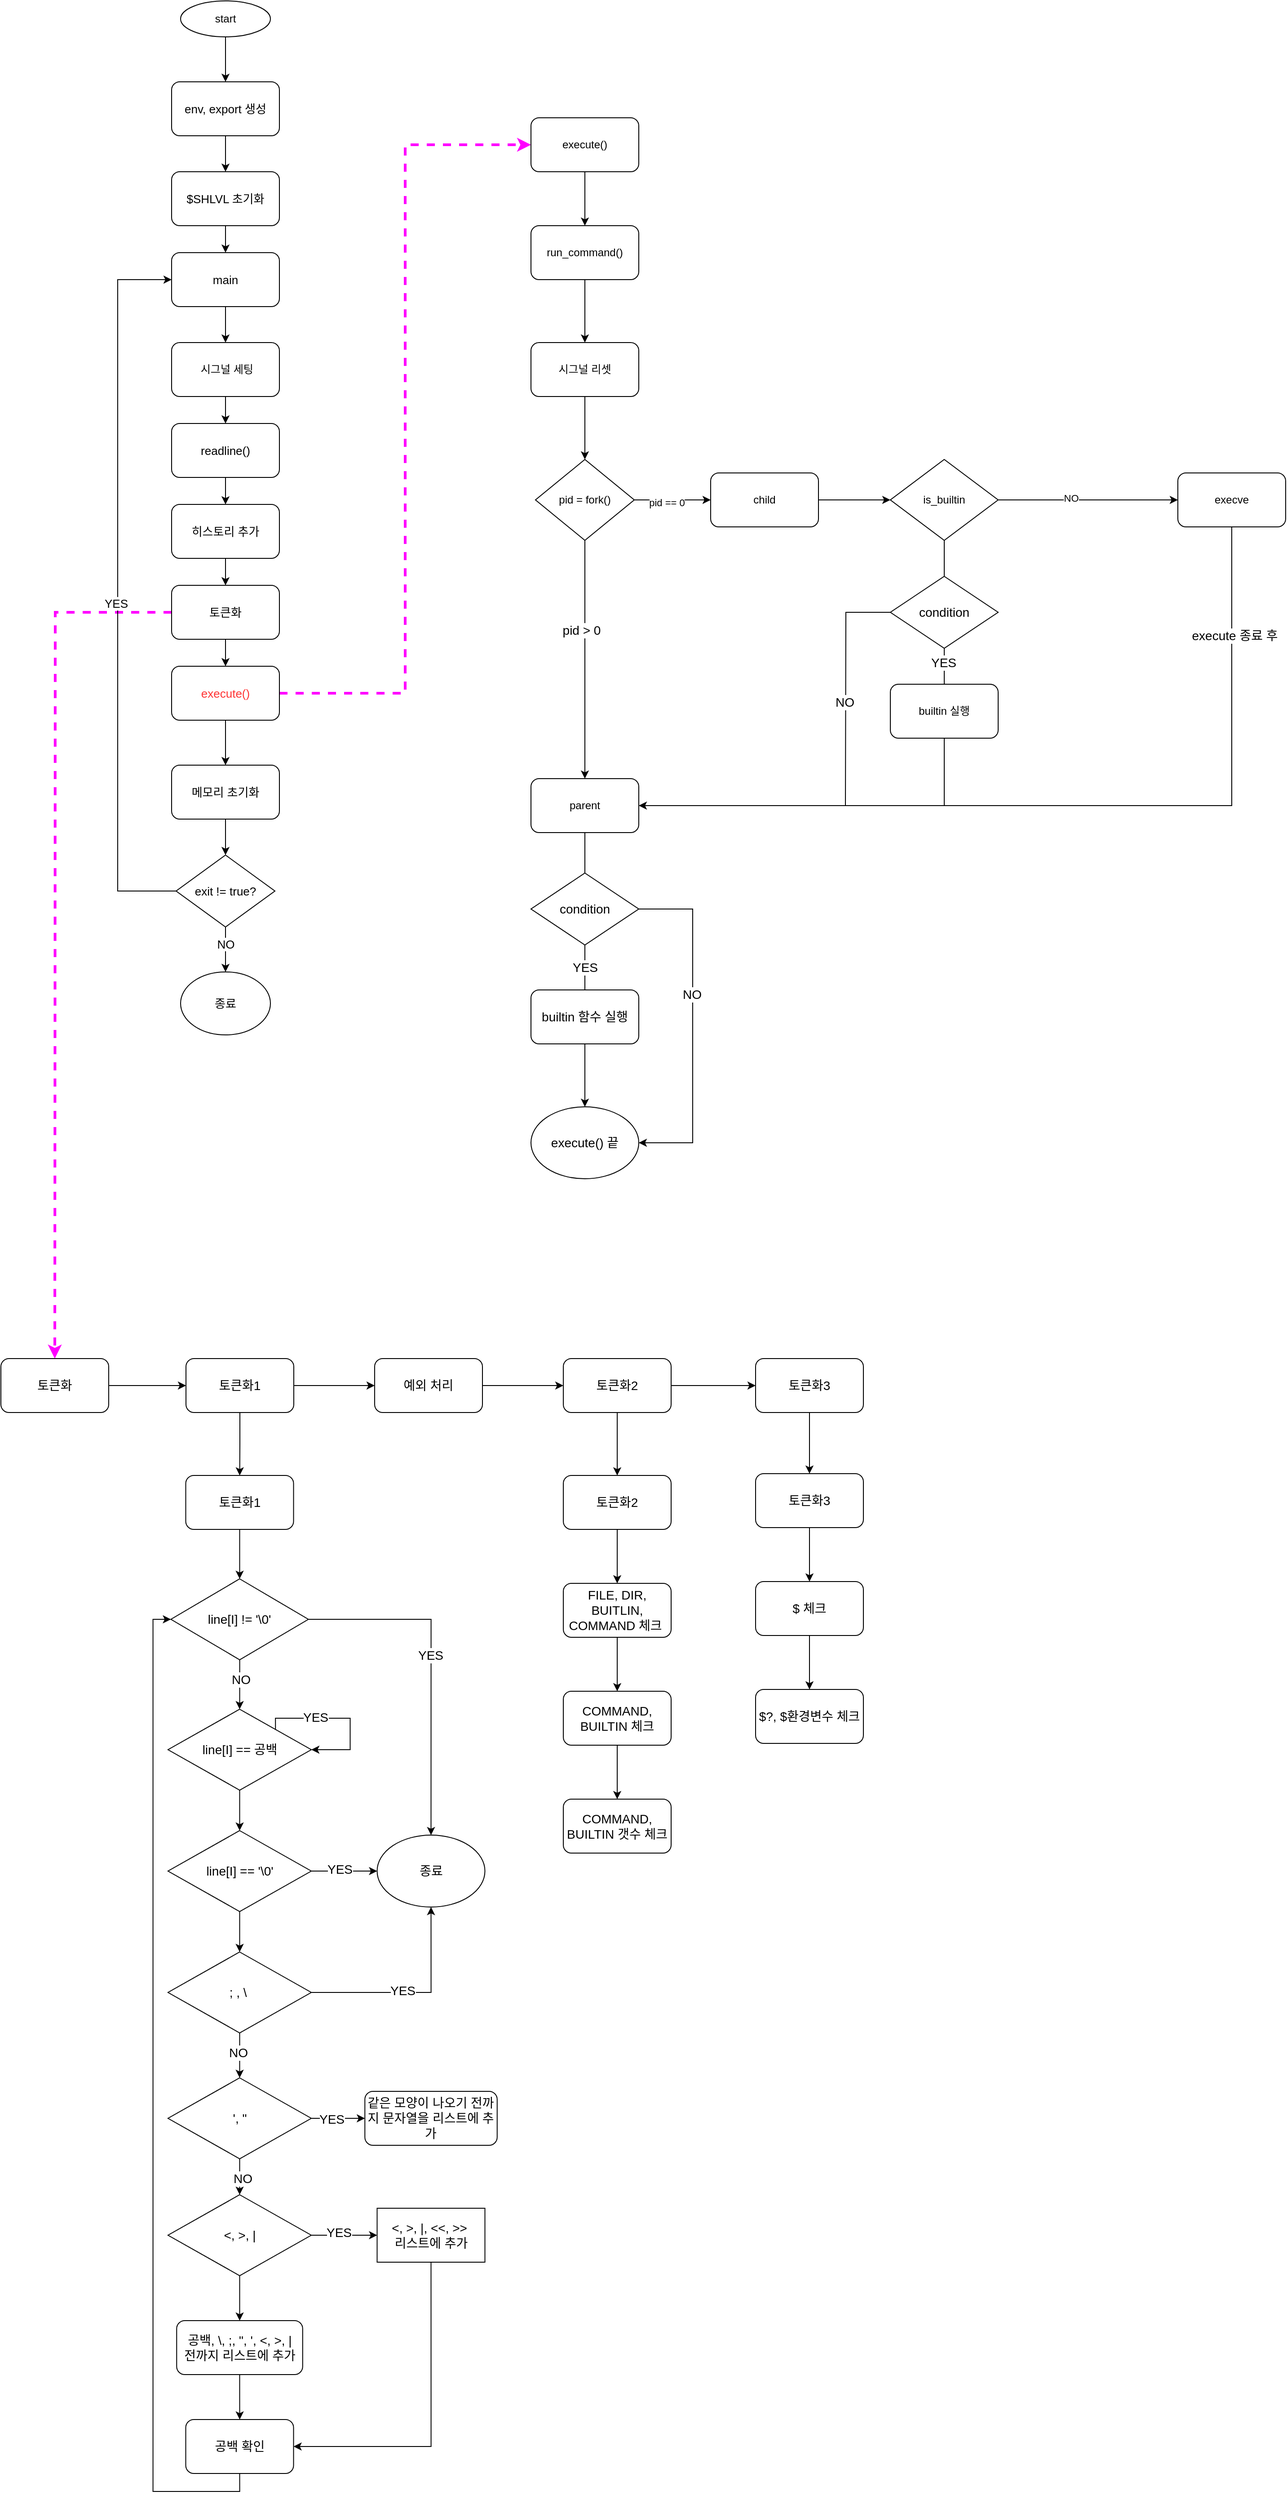 <mxfile version="15.8.3" type="github">
  <diagram id="TjUcnRpzgRecOWL7eHP6" name="Page-1">
    <mxGraphModel dx="2694" dy="1282" grid="1" gridSize="10" guides="1" tooltips="1" connect="1" arrows="1" fold="1" page="1" pageScale="1" pageWidth="827" pageHeight="1169" math="0" shadow="0">
      <root>
        <mxCell id="0" />
        <mxCell id="1" parent="0" />
        <mxCell id="TnWBGNj776M6VLE6dhnm-154" style="edgeStyle=orthogonalEdgeStyle;rounded=0;orthogonalLoop=1;jettySize=auto;html=1;exitX=0;exitY=0.5;exitDx=0;exitDy=0;fontSize=14;endArrow=classic;endFill=1;strokeColor=#FF00FF;dashed=1;strokeWidth=3;" parent="1" source="AYXUDMK8WHhuibapLCR6-12" edge="1">
          <mxGeometry relative="1" as="geometry">
            <mxPoint x="210" y="1520" as="targetPoint" />
          </mxGeometry>
        </mxCell>
        <mxCell id="TnWBGNj776M6VLE6dhnm-58" style="edgeStyle=orthogonalEdgeStyle;rounded=0;orthogonalLoop=1;jettySize=auto;html=1;exitX=1;exitY=0.5;exitDx=0;exitDy=0;entryX=0;entryY=0.5;entryDx=0;entryDy=0;fontSize=14;endArrow=classic;endFill=1;strokeColor=#FF00FF;dashed=1;strokeWidth=3;" parent="1" source="AYXUDMK8WHhuibapLCR6-14" target="TnWBGNj776M6VLE6dhnm-3" edge="1">
          <mxGeometry relative="1" as="geometry" />
        </mxCell>
        <mxCell id="TnWBGNj776M6VLE6dhnm-65" value="" style="group" parent="1" vertex="1" connectable="0">
          <mxGeometry x="740" y="140" width="840" height="1180" as="geometry" />
        </mxCell>
        <mxCell id="TnWBGNj776M6VLE6dhnm-3" value="execute()" style="rounded=1;whiteSpace=wrap;html=1;" parent="TnWBGNj776M6VLE6dhnm-65" vertex="1">
          <mxGeometry width="120" height="60" as="geometry" />
        </mxCell>
        <mxCell id="TnWBGNj776M6VLE6dhnm-4" value="run_command()" style="rounded=1;whiteSpace=wrap;html=1;" parent="TnWBGNj776M6VLE6dhnm-65" vertex="1">
          <mxGeometry y="120" width="120" height="60" as="geometry" />
        </mxCell>
        <mxCell id="TnWBGNj776M6VLE6dhnm-10" value="" style="edgeStyle=orthogonalEdgeStyle;rounded=0;orthogonalLoop=1;jettySize=auto;html=1;" parent="TnWBGNj776M6VLE6dhnm-65" source="TnWBGNj776M6VLE6dhnm-3" target="TnWBGNj776M6VLE6dhnm-4" edge="1">
          <mxGeometry relative="1" as="geometry" />
        </mxCell>
        <mxCell id="TnWBGNj776M6VLE6dhnm-5" value="시그널 리셋" style="rounded=1;whiteSpace=wrap;html=1;" parent="TnWBGNj776M6VLE6dhnm-65" vertex="1">
          <mxGeometry y="250" width="120" height="60" as="geometry" />
        </mxCell>
        <mxCell id="TnWBGNj776M6VLE6dhnm-11" value="" style="edgeStyle=orthogonalEdgeStyle;rounded=0;orthogonalLoop=1;jettySize=auto;html=1;" parent="TnWBGNj776M6VLE6dhnm-65" source="TnWBGNj776M6VLE6dhnm-4" target="TnWBGNj776M6VLE6dhnm-5" edge="1">
          <mxGeometry relative="1" as="geometry" />
        </mxCell>
        <mxCell id="TnWBGNj776M6VLE6dhnm-15" value="child" style="rounded=1;whiteSpace=wrap;html=1;" parent="TnWBGNj776M6VLE6dhnm-65" vertex="1">
          <mxGeometry x="200" y="395" width="120" height="60" as="geometry" />
        </mxCell>
        <mxCell id="TnWBGNj776M6VLE6dhnm-23" value="" style="edgeStyle=orthogonalEdgeStyle;rounded=0;orthogonalLoop=1;jettySize=auto;html=1;" parent="TnWBGNj776M6VLE6dhnm-65" source="TnWBGNj776M6VLE6dhnm-16" target="TnWBGNj776M6VLE6dhnm-15" edge="1">
          <mxGeometry relative="1" as="geometry" />
        </mxCell>
        <mxCell id="TnWBGNj776M6VLE6dhnm-24" value="pid == 0" style="edgeLabel;html=1;align=center;verticalAlign=middle;resizable=0;points=[];" parent="TnWBGNj776M6VLE6dhnm-23" vertex="1" connectable="0">
          <mxGeometry x="-0.153" y="-3" relative="1" as="geometry">
            <mxPoint as="offset" />
          </mxGeometry>
        </mxCell>
        <mxCell id="TnWBGNj776M6VLE6dhnm-16" value="pid = fork()" style="rhombus;whiteSpace=wrap;html=1;" parent="TnWBGNj776M6VLE6dhnm-65" vertex="1">
          <mxGeometry x="5" y="380" width="110" height="90" as="geometry" />
        </mxCell>
        <mxCell id="TnWBGNj776M6VLE6dhnm-17" value="" style="edgeStyle=orthogonalEdgeStyle;rounded=0;orthogonalLoop=1;jettySize=auto;html=1;" parent="TnWBGNj776M6VLE6dhnm-65" source="TnWBGNj776M6VLE6dhnm-5" target="TnWBGNj776M6VLE6dhnm-16" edge="1">
          <mxGeometry relative="1" as="geometry" />
        </mxCell>
        <mxCell id="TnWBGNj776M6VLE6dhnm-20" value="parent" style="rounded=1;whiteSpace=wrap;html=1;" parent="TnWBGNj776M6VLE6dhnm-65" vertex="1">
          <mxGeometry y="735" width="120" height="60" as="geometry" />
        </mxCell>
        <mxCell id="TnWBGNj776M6VLE6dhnm-21" value="" style="edgeStyle=orthogonalEdgeStyle;rounded=0;orthogonalLoop=1;jettySize=auto;html=1;" parent="TnWBGNj776M6VLE6dhnm-65" source="TnWBGNj776M6VLE6dhnm-16" target="TnWBGNj776M6VLE6dhnm-20" edge="1">
          <mxGeometry relative="1" as="geometry" />
        </mxCell>
        <mxCell id="TnWBGNj776M6VLE6dhnm-22" value="&lt;font style=&quot;font-size: 14px&quot;&gt;pid &amp;gt; 0&lt;/font&gt;" style="edgeLabel;html=1;align=center;verticalAlign=middle;resizable=0;points=[];" parent="TnWBGNj776M6VLE6dhnm-21" vertex="1" connectable="0">
          <mxGeometry x="-0.25" y="-4" relative="1" as="geometry">
            <mxPoint as="offset" />
          </mxGeometry>
        </mxCell>
        <mxCell id="TnWBGNj776M6VLE6dhnm-26" value="is_builtin" style="rhombus;whiteSpace=wrap;html=1;" parent="TnWBGNj776M6VLE6dhnm-65" vertex="1">
          <mxGeometry x="400" y="380" width="120" height="90" as="geometry" />
        </mxCell>
        <mxCell id="TnWBGNj776M6VLE6dhnm-27" value="" style="edgeStyle=orthogonalEdgeStyle;rounded=0;orthogonalLoop=1;jettySize=auto;html=1;" parent="TnWBGNj776M6VLE6dhnm-65" source="TnWBGNj776M6VLE6dhnm-15" target="TnWBGNj776M6VLE6dhnm-26" edge="1">
          <mxGeometry relative="1" as="geometry" />
        </mxCell>
        <mxCell id="TnWBGNj776M6VLE6dhnm-34" style="edgeStyle=orthogonalEdgeStyle;rounded=0;orthogonalLoop=1;jettySize=auto;html=1;exitX=0.5;exitY=1;exitDx=0;exitDy=0;entryX=1;entryY=0.5;entryDx=0;entryDy=0;fontSize=14;" parent="TnWBGNj776M6VLE6dhnm-65" source="TnWBGNj776M6VLE6dhnm-28" target="TnWBGNj776M6VLE6dhnm-20" edge="1">
          <mxGeometry relative="1" as="geometry" />
        </mxCell>
        <mxCell id="TnWBGNj776M6VLE6dhnm-39" value="execute 종료 후" style="edgeLabel;html=1;align=center;verticalAlign=middle;resizable=0;points=[];fontSize=14;" parent="TnWBGNj776M6VLE6dhnm-34" vertex="1" connectable="0">
          <mxGeometry x="-0.751" y="3" relative="1" as="geometry">
            <mxPoint as="offset" />
          </mxGeometry>
        </mxCell>
        <mxCell id="TnWBGNj776M6VLE6dhnm-28" value="execve" style="rounded=1;whiteSpace=wrap;html=1;" parent="TnWBGNj776M6VLE6dhnm-65" vertex="1">
          <mxGeometry x="720" y="395" width="120" height="60" as="geometry" />
        </mxCell>
        <mxCell id="TnWBGNj776M6VLE6dhnm-29" value="" style="edgeStyle=orthogonalEdgeStyle;rounded=0;orthogonalLoop=1;jettySize=auto;html=1;" parent="TnWBGNj776M6VLE6dhnm-65" source="TnWBGNj776M6VLE6dhnm-26" target="TnWBGNj776M6VLE6dhnm-28" edge="1">
          <mxGeometry relative="1" as="geometry" />
        </mxCell>
        <mxCell id="TnWBGNj776M6VLE6dhnm-30" value="NO" style="edgeLabel;html=1;align=center;verticalAlign=middle;resizable=0;points=[];" parent="TnWBGNj776M6VLE6dhnm-29" vertex="1" connectable="0">
          <mxGeometry x="-0.2" y="3" relative="1" as="geometry">
            <mxPoint x="1" y="1" as="offset" />
          </mxGeometry>
        </mxCell>
        <mxCell id="TnWBGNj776M6VLE6dhnm-38" style="edgeStyle=orthogonalEdgeStyle;rounded=0;orthogonalLoop=1;jettySize=auto;html=1;fontSize=14;strokeColor=default;endArrow=none;endFill=0;" parent="TnWBGNj776M6VLE6dhnm-65" source="TnWBGNj776M6VLE6dhnm-31" edge="1">
          <mxGeometry relative="1" as="geometry">
            <mxPoint x="460" y="765" as="targetPoint" />
          </mxGeometry>
        </mxCell>
        <mxCell id="TnWBGNj776M6VLE6dhnm-31" value="builtin 실행" style="rounded=1;whiteSpace=wrap;html=1;" parent="TnWBGNj776M6VLE6dhnm-65" vertex="1">
          <mxGeometry x="400" y="630" width="120" height="60" as="geometry" />
        </mxCell>
        <mxCell id="TnWBGNj776M6VLE6dhnm-41" value="builtin 함수 실행" style="rounded=1;whiteSpace=wrap;html=1;fontSize=14;" parent="TnWBGNj776M6VLE6dhnm-65" vertex="1">
          <mxGeometry y="970" width="120" height="60" as="geometry" />
        </mxCell>
        <mxCell id="TnWBGNj776M6VLE6dhnm-47" value="" style="edgeStyle=orthogonalEdgeStyle;rounded=0;orthogonalLoop=1;jettySize=auto;html=1;fontSize=14;endArrow=none;endFill=0;strokeColor=default;" parent="TnWBGNj776M6VLE6dhnm-65" source="TnWBGNj776M6VLE6dhnm-45" target="TnWBGNj776M6VLE6dhnm-31" edge="1">
          <mxGeometry relative="1" as="geometry" />
        </mxCell>
        <mxCell id="TnWBGNj776M6VLE6dhnm-49" value="YES" style="edgeLabel;html=1;align=center;verticalAlign=middle;resizable=0;points=[];fontSize=14;" parent="TnWBGNj776M6VLE6dhnm-47" vertex="1" connectable="0">
          <mxGeometry x="-0.2" y="-1" relative="1" as="geometry">
            <mxPoint as="offset" />
          </mxGeometry>
        </mxCell>
        <mxCell id="TnWBGNj776M6VLE6dhnm-48" style="edgeStyle=orthogonalEdgeStyle;rounded=0;orthogonalLoop=1;jettySize=auto;html=1;exitX=0;exitY=0.5;exitDx=0;exitDy=0;fontSize=14;endArrow=none;endFill=0;strokeColor=default;" parent="TnWBGNj776M6VLE6dhnm-65" source="TnWBGNj776M6VLE6dhnm-45" edge="1">
          <mxGeometry relative="1" as="geometry">
            <mxPoint x="350" y="765" as="targetPoint" />
          </mxGeometry>
        </mxCell>
        <mxCell id="TnWBGNj776M6VLE6dhnm-50" value="NO" style="edgeLabel;html=1;align=center;verticalAlign=middle;resizable=0;points=[];fontSize=14;" parent="TnWBGNj776M6VLE6dhnm-48" vertex="1" connectable="0">
          <mxGeometry x="0.132" y="-2" relative="1" as="geometry">
            <mxPoint as="offset" />
          </mxGeometry>
        </mxCell>
        <mxCell id="TnWBGNj776M6VLE6dhnm-45" value="condition" style="rhombus;whiteSpace=wrap;html=1;fontSize=14;" parent="TnWBGNj776M6VLE6dhnm-65" vertex="1">
          <mxGeometry x="400" y="510" width="120" height="80" as="geometry" />
        </mxCell>
        <mxCell id="TnWBGNj776M6VLE6dhnm-46" value="" style="edgeStyle=orthogonalEdgeStyle;rounded=0;orthogonalLoop=1;jettySize=auto;html=1;fontSize=14;endArrow=none;endFill=0;strokeColor=default;" parent="TnWBGNj776M6VLE6dhnm-65" source="TnWBGNj776M6VLE6dhnm-26" target="TnWBGNj776M6VLE6dhnm-45" edge="1">
          <mxGeometry relative="1" as="geometry" />
        </mxCell>
        <mxCell id="TnWBGNj776M6VLE6dhnm-53" value="YES" style="edgeStyle=orthogonalEdgeStyle;rounded=0;orthogonalLoop=1;jettySize=auto;html=1;fontSize=14;endArrow=none;endFill=0;strokeColor=default;" parent="TnWBGNj776M6VLE6dhnm-65" source="TnWBGNj776M6VLE6dhnm-51" target="TnWBGNj776M6VLE6dhnm-41" edge="1">
          <mxGeometry relative="1" as="geometry" />
        </mxCell>
        <mxCell id="TnWBGNj776M6VLE6dhnm-51" value="condition" style="rhombus;whiteSpace=wrap;html=1;fontSize=14;" parent="TnWBGNj776M6VLE6dhnm-65" vertex="1">
          <mxGeometry y="840" width="120" height="80" as="geometry" />
        </mxCell>
        <mxCell id="TnWBGNj776M6VLE6dhnm-52" value="" style="edgeStyle=orthogonalEdgeStyle;rounded=0;orthogonalLoop=1;jettySize=auto;html=1;fontSize=14;endArrow=none;endFill=0;strokeColor=default;" parent="TnWBGNj776M6VLE6dhnm-65" source="TnWBGNj776M6VLE6dhnm-20" target="TnWBGNj776M6VLE6dhnm-51" edge="1">
          <mxGeometry relative="1" as="geometry" />
        </mxCell>
        <mxCell id="TnWBGNj776M6VLE6dhnm-61" value="execute() 끝" style="ellipse;whiteSpace=wrap;html=1;fontSize=14;" parent="TnWBGNj776M6VLE6dhnm-65" vertex="1">
          <mxGeometry y="1100" width="120" height="80" as="geometry" />
        </mxCell>
        <mxCell id="TnWBGNj776M6VLE6dhnm-62" value="" style="edgeStyle=orthogonalEdgeStyle;rounded=0;orthogonalLoop=1;jettySize=auto;html=1;fontSize=14;endArrow=classic;endFill=1;strokeColor=default;" parent="TnWBGNj776M6VLE6dhnm-65" source="TnWBGNj776M6VLE6dhnm-41" target="TnWBGNj776M6VLE6dhnm-61" edge="1">
          <mxGeometry relative="1" as="geometry" />
        </mxCell>
        <mxCell id="TnWBGNj776M6VLE6dhnm-63" style="edgeStyle=orthogonalEdgeStyle;rounded=0;orthogonalLoop=1;jettySize=auto;html=1;exitX=1;exitY=0.5;exitDx=0;exitDy=0;entryX=1;entryY=0.5;entryDx=0;entryDy=0;fontSize=14;endArrow=classic;endFill=1;strokeColor=default;" parent="TnWBGNj776M6VLE6dhnm-65" source="TnWBGNj776M6VLE6dhnm-51" target="TnWBGNj776M6VLE6dhnm-61" edge="1">
          <mxGeometry relative="1" as="geometry">
            <Array as="points">
              <mxPoint x="180" y="880" />
              <mxPoint x="180" y="1140" />
            </Array>
          </mxGeometry>
        </mxCell>
        <mxCell id="TnWBGNj776M6VLE6dhnm-64" value="NO" style="edgeLabel;html=1;align=center;verticalAlign=middle;resizable=0;points=[];fontSize=14;" parent="TnWBGNj776M6VLE6dhnm-63" vertex="1" connectable="0">
          <mxGeometry x="-0.188" y="-1" relative="1" as="geometry">
            <mxPoint as="offset" />
          </mxGeometry>
        </mxCell>
        <mxCell id="TnWBGNj776M6VLE6dhnm-155" value="" style="group" parent="1" vertex="1" connectable="0">
          <mxGeometry x="150" y="1520" width="960" height="1240" as="geometry" />
        </mxCell>
        <mxCell id="TnWBGNj776M6VLE6dhnm-119" value="" style="group" parent="TnWBGNj776M6VLE6dhnm-155" vertex="1" connectable="0">
          <mxGeometry x="186" y="130" width="380" height="1110" as="geometry" />
        </mxCell>
        <mxCell id="TnWBGNj776M6VLE6dhnm-74" value="토큰화1" style="rounded=1;whiteSpace=wrap;html=1;fontSize=14;" parent="TnWBGNj776M6VLE6dhnm-119" vertex="1">
          <mxGeometry x="19.75" width="120" height="60" as="geometry" />
        </mxCell>
        <mxCell id="TnWBGNj776M6VLE6dhnm-75" value="line[I] != &#39;\0&#39;" style="rhombus;whiteSpace=wrap;html=1;fontSize=14;" parent="TnWBGNj776M6VLE6dhnm-119" vertex="1">
          <mxGeometry x="3.25" y="115" width="153" height="90" as="geometry" />
        </mxCell>
        <mxCell id="TnWBGNj776M6VLE6dhnm-83" value="" style="edgeStyle=orthogonalEdgeStyle;rounded=0;orthogonalLoop=1;jettySize=auto;html=1;fontSize=14;endArrow=classic;endFill=1;strokeColor=default;" parent="TnWBGNj776M6VLE6dhnm-119" source="TnWBGNj776M6VLE6dhnm-74" target="TnWBGNj776M6VLE6dhnm-75" edge="1">
          <mxGeometry relative="1" as="geometry" />
        </mxCell>
        <mxCell id="TnWBGNj776M6VLE6dhnm-77" value="line[I] == 공백" style="rhombus;whiteSpace=wrap;html=1;fontSize=14;" parent="TnWBGNj776M6VLE6dhnm-119" vertex="1">
          <mxGeometry y="260" width="159.5" height="90" as="geometry" />
        </mxCell>
        <mxCell id="TnWBGNj776M6VLE6dhnm-82" value="" style="edgeStyle=orthogonalEdgeStyle;rounded=0;orthogonalLoop=1;jettySize=auto;html=1;fontSize=14;endArrow=classic;endFill=1;strokeColor=default;" parent="TnWBGNj776M6VLE6dhnm-119" source="TnWBGNj776M6VLE6dhnm-75" target="TnWBGNj776M6VLE6dhnm-77" edge="1">
          <mxGeometry relative="1" as="geometry" />
        </mxCell>
        <mxCell id="TnWBGNj776M6VLE6dhnm-116" value="NO" style="edgeLabel;html=1;align=center;verticalAlign=middle;resizable=0;points=[];fontSize=14;" parent="TnWBGNj776M6VLE6dhnm-82" vertex="1" connectable="0">
          <mxGeometry x="-0.202" y="1" relative="1" as="geometry">
            <mxPoint as="offset" />
          </mxGeometry>
        </mxCell>
        <mxCell id="TnWBGNj776M6VLE6dhnm-80" style="edgeStyle=orthogonalEdgeStyle;rounded=0;orthogonalLoop=1;jettySize=auto;html=1;exitX=1;exitY=0;exitDx=0;exitDy=0;entryX=1;entryY=0.5;entryDx=0;entryDy=0;fontSize=14;endArrow=classic;endFill=1;strokeColor=default;" parent="TnWBGNj776M6VLE6dhnm-119" source="TnWBGNj776M6VLE6dhnm-77" target="TnWBGNj776M6VLE6dhnm-77" edge="1">
          <mxGeometry relative="1" as="geometry">
            <Array as="points">
              <mxPoint x="119.75" y="270" />
              <mxPoint x="202.75" y="270" />
              <mxPoint x="202.75" y="305" />
            </Array>
          </mxGeometry>
        </mxCell>
        <mxCell id="TnWBGNj776M6VLE6dhnm-81" value="YES" style="edgeLabel;html=1;align=center;verticalAlign=middle;resizable=0;points=[];fontSize=14;" parent="TnWBGNj776M6VLE6dhnm-80" vertex="1" connectable="0">
          <mxGeometry x="-0.529" y="1" relative="1" as="geometry">
            <mxPoint x="16" as="offset" />
          </mxGeometry>
        </mxCell>
        <mxCell id="TnWBGNj776M6VLE6dhnm-85" value="line[I] == &#39;\0&#39;" style="rhombus;whiteSpace=wrap;html=1;fontSize=14;" parent="TnWBGNj776M6VLE6dhnm-119" vertex="1">
          <mxGeometry y="395" width="159.5" height="90" as="geometry" />
        </mxCell>
        <mxCell id="TnWBGNj776M6VLE6dhnm-94" value="" style="edgeStyle=orthogonalEdgeStyle;rounded=0;orthogonalLoop=1;jettySize=auto;html=1;fontSize=14;endArrow=classic;endFill=1;strokeColor=default;" parent="TnWBGNj776M6VLE6dhnm-119" source="TnWBGNj776M6VLE6dhnm-77" target="TnWBGNj776M6VLE6dhnm-85" edge="1">
          <mxGeometry relative="1" as="geometry" />
        </mxCell>
        <mxCell id="TnWBGNj776M6VLE6dhnm-86" value="종료" style="ellipse;whiteSpace=wrap;html=1;fontSize=14;" parent="TnWBGNj776M6VLE6dhnm-119" vertex="1">
          <mxGeometry x="232.75" y="400" width="120" height="80" as="geometry" />
        </mxCell>
        <mxCell id="TnWBGNj776M6VLE6dhnm-117" style="edgeStyle=orthogonalEdgeStyle;rounded=0;orthogonalLoop=1;jettySize=auto;html=1;exitX=1;exitY=0.5;exitDx=0;exitDy=0;fontSize=14;endArrow=classic;endFill=1;strokeColor=default;" parent="TnWBGNj776M6VLE6dhnm-119" source="TnWBGNj776M6VLE6dhnm-75" target="TnWBGNj776M6VLE6dhnm-86" edge="1">
          <mxGeometry relative="1" as="geometry" />
        </mxCell>
        <mxCell id="TnWBGNj776M6VLE6dhnm-118" value="YES" style="edgeLabel;html=1;align=center;verticalAlign=middle;resizable=0;points=[];fontSize=14;" parent="TnWBGNj776M6VLE6dhnm-117" vertex="1" connectable="0">
          <mxGeometry x="-0.071" y="3" relative="1" as="geometry">
            <mxPoint x="-4" y="1" as="offset" />
          </mxGeometry>
        </mxCell>
        <mxCell id="TnWBGNj776M6VLE6dhnm-87" value="" style="edgeStyle=orthogonalEdgeStyle;rounded=0;orthogonalLoop=1;jettySize=auto;html=1;fontSize=14;endArrow=classic;endFill=1;strokeColor=default;" parent="TnWBGNj776M6VLE6dhnm-119" source="TnWBGNj776M6VLE6dhnm-85" target="TnWBGNj776M6VLE6dhnm-86" edge="1">
          <mxGeometry relative="1" as="geometry" />
        </mxCell>
        <mxCell id="TnWBGNj776M6VLE6dhnm-88" value="YES" style="edgeLabel;html=1;align=center;verticalAlign=middle;resizable=0;points=[];fontSize=14;" parent="TnWBGNj776M6VLE6dhnm-87" vertex="1" connectable="0">
          <mxGeometry x="-0.394" y="2" relative="1" as="geometry">
            <mxPoint x="9" as="offset" />
          </mxGeometry>
        </mxCell>
        <mxCell id="TnWBGNj776M6VLE6dhnm-90" style="edgeStyle=orthogonalEdgeStyle;rounded=0;orthogonalLoop=1;jettySize=auto;html=1;exitX=1;exitY=0.5;exitDx=0;exitDy=0;entryX=0.5;entryY=1;entryDx=0;entryDy=0;fontSize=14;endArrow=classic;endFill=1;strokeColor=default;" parent="TnWBGNj776M6VLE6dhnm-119" source="TnWBGNj776M6VLE6dhnm-89" target="TnWBGNj776M6VLE6dhnm-86" edge="1">
          <mxGeometry relative="1" as="geometry" />
        </mxCell>
        <mxCell id="TnWBGNj776M6VLE6dhnm-92" value="YES" style="edgeLabel;html=1;align=center;verticalAlign=middle;resizable=0;points=[];fontSize=14;" parent="TnWBGNj776M6VLE6dhnm-90" vertex="1" connectable="0">
          <mxGeometry x="-0.115" y="2" relative="1" as="geometry">
            <mxPoint as="offset" />
          </mxGeometry>
        </mxCell>
        <mxCell id="TnWBGNj776M6VLE6dhnm-89" value="; , \&amp;nbsp;" style="rhombus;whiteSpace=wrap;html=1;fontSize=14;" parent="TnWBGNj776M6VLE6dhnm-119" vertex="1">
          <mxGeometry y="530" width="159.5" height="90" as="geometry" />
        </mxCell>
        <mxCell id="TnWBGNj776M6VLE6dhnm-95" value="" style="edgeStyle=orthogonalEdgeStyle;rounded=0;orthogonalLoop=1;jettySize=auto;html=1;fontSize=14;endArrow=classic;endFill=1;strokeColor=default;" parent="TnWBGNj776M6VLE6dhnm-119" source="TnWBGNj776M6VLE6dhnm-85" target="TnWBGNj776M6VLE6dhnm-89" edge="1">
          <mxGeometry relative="1" as="geometry" />
        </mxCell>
        <mxCell id="TnWBGNj776M6VLE6dhnm-97" value="&#39;, &quot;" style="rhombus;whiteSpace=wrap;html=1;fontSize=14;" parent="TnWBGNj776M6VLE6dhnm-119" vertex="1">
          <mxGeometry y="670" width="159.5" height="90" as="geometry" />
        </mxCell>
        <mxCell id="TnWBGNj776M6VLE6dhnm-98" value="" style="edgeStyle=orthogonalEdgeStyle;rounded=0;orthogonalLoop=1;jettySize=auto;html=1;fontSize=14;endArrow=classic;endFill=1;strokeColor=default;" parent="TnWBGNj776M6VLE6dhnm-119" source="TnWBGNj776M6VLE6dhnm-89" target="TnWBGNj776M6VLE6dhnm-97" edge="1">
          <mxGeometry relative="1" as="geometry" />
        </mxCell>
        <mxCell id="TnWBGNj776M6VLE6dhnm-105" value="NO" style="edgeLabel;html=1;align=center;verticalAlign=middle;resizable=0;points=[];fontSize=14;" parent="TnWBGNj776M6VLE6dhnm-98" vertex="1" connectable="0">
          <mxGeometry x="-0.387" y="-2" relative="1" as="geometry">
            <mxPoint y="6" as="offset" />
          </mxGeometry>
        </mxCell>
        <mxCell id="TnWBGNj776M6VLE6dhnm-100" value="&amp;lt;, &amp;gt;, |" style="rhombus;whiteSpace=wrap;html=1;fontSize=14;" parent="TnWBGNj776M6VLE6dhnm-119" vertex="1">
          <mxGeometry y="800" width="159.5" height="90" as="geometry" />
        </mxCell>
        <mxCell id="TnWBGNj776M6VLE6dhnm-101" value="" style="edgeStyle=orthogonalEdgeStyle;rounded=0;orthogonalLoop=1;jettySize=auto;html=1;fontSize=14;endArrow=classic;endFill=1;strokeColor=default;" parent="TnWBGNj776M6VLE6dhnm-119" source="TnWBGNj776M6VLE6dhnm-97" target="TnWBGNj776M6VLE6dhnm-100" edge="1">
          <mxGeometry relative="1" as="geometry" />
        </mxCell>
        <mxCell id="TnWBGNj776M6VLE6dhnm-106" value="NO" style="edgeLabel;html=1;align=center;verticalAlign=middle;resizable=0;points=[];fontSize=14;" parent="TnWBGNj776M6VLE6dhnm-101" vertex="1" connectable="0">
          <mxGeometry x="0.105" y="3" relative="1" as="geometry">
            <mxPoint as="offset" />
          </mxGeometry>
        </mxCell>
        <mxCell id="TnWBGNj776M6VLE6dhnm-102" value="같은 모양이 나오기 전까지 문자열을 리스트에 추가" style="rounded=1;whiteSpace=wrap;html=1;fontSize=14;" parent="TnWBGNj776M6VLE6dhnm-119" vertex="1">
          <mxGeometry x="219.13" y="685" width="147.25" height="60" as="geometry" />
        </mxCell>
        <mxCell id="TnWBGNj776M6VLE6dhnm-103" value="" style="edgeStyle=orthogonalEdgeStyle;rounded=0;orthogonalLoop=1;jettySize=auto;html=1;fontSize=14;endArrow=classic;endFill=1;strokeColor=default;" parent="TnWBGNj776M6VLE6dhnm-119" source="TnWBGNj776M6VLE6dhnm-97" target="TnWBGNj776M6VLE6dhnm-102" edge="1">
          <mxGeometry relative="1" as="geometry" />
        </mxCell>
        <mxCell id="TnWBGNj776M6VLE6dhnm-104" value="YES" style="edgeLabel;html=1;align=center;verticalAlign=middle;resizable=0;points=[];fontSize=14;" parent="TnWBGNj776M6VLE6dhnm-103" vertex="1" connectable="0">
          <mxGeometry x="-0.255" y="-1" relative="1" as="geometry">
            <mxPoint as="offset" />
          </mxGeometry>
        </mxCell>
        <mxCell id="TnWBGNj776M6VLE6dhnm-107" value="&amp;lt;, &amp;gt;, |, &amp;lt;&amp;lt;, &amp;gt;&amp;gt;&amp;nbsp;&lt;br&gt;리스트에 추가" style="rounded=0;whiteSpace=wrap;html=1;fontSize=14;" parent="TnWBGNj776M6VLE6dhnm-119" vertex="1">
          <mxGeometry x="232.75" y="815" width="120" height="60" as="geometry" />
        </mxCell>
        <mxCell id="TnWBGNj776M6VLE6dhnm-108" value="" style="edgeStyle=orthogonalEdgeStyle;rounded=0;orthogonalLoop=1;jettySize=auto;html=1;fontSize=14;endArrow=classic;endFill=1;strokeColor=default;" parent="TnWBGNj776M6VLE6dhnm-119" source="TnWBGNj776M6VLE6dhnm-100" target="TnWBGNj776M6VLE6dhnm-107" edge="1">
          <mxGeometry relative="1" as="geometry" />
        </mxCell>
        <mxCell id="TnWBGNj776M6VLE6dhnm-109" value="YES" style="edgeLabel;html=1;align=center;verticalAlign=middle;resizable=0;points=[];fontSize=14;" parent="TnWBGNj776M6VLE6dhnm-108" vertex="1" connectable="0">
          <mxGeometry x="-0.183" y="3" relative="1" as="geometry">
            <mxPoint as="offset" />
          </mxGeometry>
        </mxCell>
        <mxCell id="TnWBGNj776M6VLE6dhnm-110" value="공백, \, ;, &quot;, &#39;, &amp;lt;, &amp;gt;, |&lt;br&gt;전까지&amp;nbsp;리스트에 추가" style="rounded=1;whiteSpace=wrap;html=1;fontSize=14;" parent="TnWBGNj776M6VLE6dhnm-119" vertex="1">
          <mxGeometry x="9.63" y="940" width="140.25" height="60" as="geometry" />
        </mxCell>
        <mxCell id="TnWBGNj776M6VLE6dhnm-111" value="" style="edgeStyle=orthogonalEdgeStyle;rounded=0;orthogonalLoop=1;jettySize=auto;html=1;fontSize=14;endArrow=classic;endFill=1;strokeColor=default;" parent="TnWBGNj776M6VLE6dhnm-119" source="TnWBGNj776M6VLE6dhnm-100" target="TnWBGNj776M6VLE6dhnm-110" edge="1">
          <mxGeometry relative="1" as="geometry" />
        </mxCell>
        <mxCell id="TnWBGNj776M6VLE6dhnm-115" style="edgeStyle=orthogonalEdgeStyle;rounded=0;orthogonalLoop=1;jettySize=auto;html=1;exitX=0.5;exitY=1;exitDx=0;exitDy=0;entryX=0;entryY=0.5;entryDx=0;entryDy=0;fontSize=14;endArrow=classic;endFill=1;strokeColor=default;" parent="TnWBGNj776M6VLE6dhnm-119" source="TnWBGNj776M6VLE6dhnm-112" target="TnWBGNj776M6VLE6dhnm-75" edge="1">
          <mxGeometry relative="1" as="geometry" />
        </mxCell>
        <mxCell id="TnWBGNj776M6VLE6dhnm-112" value="공백 확인" style="rounded=1;whiteSpace=wrap;html=1;fontSize=14;" parent="TnWBGNj776M6VLE6dhnm-119" vertex="1">
          <mxGeometry x="19.75" y="1050" width="120" height="60" as="geometry" />
        </mxCell>
        <mxCell id="TnWBGNj776M6VLE6dhnm-114" style="edgeStyle=orthogonalEdgeStyle;rounded=0;orthogonalLoop=1;jettySize=auto;html=1;exitX=0.5;exitY=1;exitDx=0;exitDy=0;entryX=1;entryY=0.5;entryDx=0;entryDy=0;fontSize=14;endArrow=classic;endFill=1;strokeColor=default;" parent="TnWBGNj776M6VLE6dhnm-119" source="TnWBGNj776M6VLE6dhnm-107" target="TnWBGNj776M6VLE6dhnm-112" edge="1">
          <mxGeometry relative="1" as="geometry" />
        </mxCell>
        <mxCell id="TnWBGNj776M6VLE6dhnm-113" value="" style="edgeStyle=orthogonalEdgeStyle;rounded=0;orthogonalLoop=1;jettySize=auto;html=1;fontSize=14;endArrow=classic;endFill=1;strokeColor=default;" parent="TnWBGNj776M6VLE6dhnm-119" source="TnWBGNj776M6VLE6dhnm-110" target="TnWBGNj776M6VLE6dhnm-112" edge="1">
          <mxGeometry relative="1" as="geometry" />
        </mxCell>
        <mxCell id="TnWBGNj776M6VLE6dhnm-136" value="" style="group" parent="TnWBGNj776M6VLE6dhnm-155" vertex="1" connectable="0">
          <mxGeometry x="626" y="130" width="120" height="440" as="geometry" />
        </mxCell>
        <mxCell id="TnWBGNj776M6VLE6dhnm-124" value="토큰화2" style="rounded=1;whiteSpace=wrap;html=1;fontSize=14;" parent="TnWBGNj776M6VLE6dhnm-136" vertex="1">
          <mxGeometry width="120" height="60" as="geometry" />
        </mxCell>
        <mxCell id="TnWBGNj776M6VLE6dhnm-130" value="FILE, DIR, BUITLIN, COMMAND 체크&amp;nbsp;" style="rounded=1;whiteSpace=wrap;html=1;fontSize=14;" parent="TnWBGNj776M6VLE6dhnm-136" vertex="1">
          <mxGeometry y="120" width="120" height="60" as="geometry" />
        </mxCell>
        <mxCell id="TnWBGNj776M6VLE6dhnm-133" value="" style="edgeStyle=orthogonalEdgeStyle;rounded=0;orthogonalLoop=1;jettySize=auto;html=1;fontSize=14;endArrow=classic;endFill=1;strokeColor=default;" parent="TnWBGNj776M6VLE6dhnm-136" source="TnWBGNj776M6VLE6dhnm-124" target="TnWBGNj776M6VLE6dhnm-130" edge="1">
          <mxGeometry relative="1" as="geometry" />
        </mxCell>
        <mxCell id="TnWBGNj776M6VLE6dhnm-131" value="COMMAND, BUILTIN 체크" style="rounded=1;whiteSpace=wrap;html=1;fontSize=14;" parent="TnWBGNj776M6VLE6dhnm-136" vertex="1">
          <mxGeometry y="240" width="120" height="60" as="geometry" />
        </mxCell>
        <mxCell id="TnWBGNj776M6VLE6dhnm-134" value="" style="edgeStyle=orthogonalEdgeStyle;rounded=0;orthogonalLoop=1;jettySize=auto;html=1;fontSize=14;endArrow=classic;endFill=1;strokeColor=default;" parent="TnWBGNj776M6VLE6dhnm-136" source="TnWBGNj776M6VLE6dhnm-130" target="TnWBGNj776M6VLE6dhnm-131" edge="1">
          <mxGeometry relative="1" as="geometry" />
        </mxCell>
        <mxCell id="TnWBGNj776M6VLE6dhnm-132" value="COMMAND, BUILTIN 갯수 체크" style="rounded=1;whiteSpace=wrap;html=1;fontSize=14;" parent="TnWBGNj776M6VLE6dhnm-136" vertex="1">
          <mxGeometry y="360" width="120" height="60" as="geometry" />
        </mxCell>
        <mxCell id="TnWBGNj776M6VLE6dhnm-135" value="" style="edgeStyle=orthogonalEdgeStyle;rounded=0;orthogonalLoop=1;jettySize=auto;html=1;fontSize=14;endArrow=classic;endFill=1;strokeColor=default;" parent="TnWBGNj776M6VLE6dhnm-136" source="TnWBGNj776M6VLE6dhnm-131" target="TnWBGNj776M6VLE6dhnm-132" edge="1">
          <mxGeometry relative="1" as="geometry" />
        </mxCell>
        <mxCell id="TnWBGNj776M6VLE6dhnm-143" value="" style="group" parent="TnWBGNj776M6VLE6dhnm-155" vertex="1" connectable="0">
          <mxGeometry x="840" y="128" width="120" height="300" as="geometry" />
        </mxCell>
        <mxCell id="TnWBGNj776M6VLE6dhnm-140" value="" style="group" parent="TnWBGNj776M6VLE6dhnm-143" vertex="1" connectable="0">
          <mxGeometry width="120" height="180" as="geometry" />
        </mxCell>
        <mxCell id="TnWBGNj776M6VLE6dhnm-137" value="토큰화3" style="rounded=1;whiteSpace=wrap;html=1;fontSize=14;" parent="TnWBGNj776M6VLE6dhnm-140" vertex="1">
          <mxGeometry width="120" height="60" as="geometry" />
        </mxCell>
        <mxCell id="TnWBGNj776M6VLE6dhnm-138" value="$ 체크" style="rounded=1;whiteSpace=wrap;html=1;fontSize=14;" parent="TnWBGNj776M6VLE6dhnm-140" vertex="1">
          <mxGeometry y="120" width="120" height="60" as="geometry" />
        </mxCell>
        <mxCell id="TnWBGNj776M6VLE6dhnm-139" value="" style="edgeStyle=orthogonalEdgeStyle;rounded=0;orthogonalLoop=1;jettySize=auto;html=1;fontSize=14;endArrow=classic;endFill=1;strokeColor=default;" parent="TnWBGNj776M6VLE6dhnm-140" source="TnWBGNj776M6VLE6dhnm-137" target="TnWBGNj776M6VLE6dhnm-138" edge="1">
          <mxGeometry relative="1" as="geometry" />
        </mxCell>
        <mxCell id="TnWBGNj776M6VLE6dhnm-141" value="$?, $환경변수 체크" style="rounded=1;whiteSpace=wrap;html=1;fontSize=14;" parent="TnWBGNj776M6VLE6dhnm-143" vertex="1">
          <mxGeometry y="240" width="120" height="60" as="geometry" />
        </mxCell>
        <mxCell id="TnWBGNj776M6VLE6dhnm-142" value="" style="edgeStyle=orthogonalEdgeStyle;rounded=0;orthogonalLoop=1;jettySize=auto;html=1;fontSize=14;endArrow=classic;endFill=1;strokeColor=default;" parent="TnWBGNj776M6VLE6dhnm-143" source="TnWBGNj776M6VLE6dhnm-138" target="TnWBGNj776M6VLE6dhnm-141" edge="1">
          <mxGeometry relative="1" as="geometry" />
        </mxCell>
        <mxCell id="TnWBGNj776M6VLE6dhnm-148" value="" style="group" parent="TnWBGNj776M6VLE6dhnm-155" vertex="1" connectable="0">
          <mxGeometry width="960" height="60" as="geometry" />
        </mxCell>
        <mxCell id="TnWBGNj776M6VLE6dhnm-66" value="토큰화" style="rounded=1;whiteSpace=wrap;html=1;fontSize=14;" parent="TnWBGNj776M6VLE6dhnm-148" vertex="1">
          <mxGeometry width="120" height="60" as="geometry" />
        </mxCell>
        <mxCell id="TnWBGNj776M6VLE6dhnm-68" value="토큰화1" style="rounded=1;whiteSpace=wrap;html=1;fontSize=14;" parent="TnWBGNj776M6VLE6dhnm-148" vertex="1">
          <mxGeometry x="206" width="120" height="60" as="geometry" />
        </mxCell>
        <mxCell id="TnWBGNj776M6VLE6dhnm-144" value="" style="edgeStyle=orthogonalEdgeStyle;rounded=0;orthogonalLoop=1;jettySize=auto;html=1;fontSize=14;endArrow=classic;endFill=1;strokeColor=default;" parent="TnWBGNj776M6VLE6dhnm-148" source="TnWBGNj776M6VLE6dhnm-66" target="TnWBGNj776M6VLE6dhnm-68" edge="1">
          <mxGeometry relative="1" as="geometry" />
        </mxCell>
        <mxCell id="TnWBGNj776M6VLE6dhnm-69" value="토큰화2" style="rounded=1;whiteSpace=wrap;html=1;fontSize=14;" parent="TnWBGNj776M6VLE6dhnm-148" vertex="1">
          <mxGeometry x="626" width="120" height="60" as="geometry" />
        </mxCell>
        <mxCell id="TnWBGNj776M6VLE6dhnm-70" value="토큰화3" style="rounded=1;whiteSpace=wrap;html=1;fontSize=14;" parent="TnWBGNj776M6VLE6dhnm-148" vertex="1">
          <mxGeometry x="840" width="120" height="60" as="geometry" />
        </mxCell>
        <mxCell id="TnWBGNj776M6VLE6dhnm-147" value="" style="edgeStyle=orthogonalEdgeStyle;rounded=0;orthogonalLoop=1;jettySize=auto;html=1;fontSize=14;endArrow=classic;endFill=1;strokeColor=default;" parent="TnWBGNj776M6VLE6dhnm-148" source="TnWBGNj776M6VLE6dhnm-69" target="TnWBGNj776M6VLE6dhnm-70" edge="1">
          <mxGeometry relative="1" as="geometry" />
        </mxCell>
        <mxCell id="TnWBGNj776M6VLE6dhnm-146" value="" style="edgeStyle=orthogonalEdgeStyle;rounded=0;orthogonalLoop=1;jettySize=auto;html=1;fontSize=14;endArrow=classic;endFill=1;strokeColor=default;" parent="TnWBGNj776M6VLE6dhnm-148" source="TnWBGNj776M6VLE6dhnm-121" target="TnWBGNj776M6VLE6dhnm-69" edge="1">
          <mxGeometry relative="1" as="geometry" />
        </mxCell>
        <mxCell id="TnWBGNj776M6VLE6dhnm-121" value="예외 처리" style="rounded=1;whiteSpace=wrap;html=1;fontSize=14;" parent="TnWBGNj776M6VLE6dhnm-148" vertex="1">
          <mxGeometry x="416" width="120" height="60" as="geometry" />
        </mxCell>
        <mxCell id="TnWBGNj776M6VLE6dhnm-145" value="" style="edgeStyle=orthogonalEdgeStyle;rounded=0;orthogonalLoop=1;jettySize=auto;html=1;fontSize=14;endArrow=classic;endFill=1;strokeColor=default;" parent="TnWBGNj776M6VLE6dhnm-148" source="TnWBGNj776M6VLE6dhnm-68" target="TnWBGNj776M6VLE6dhnm-121" edge="1">
          <mxGeometry relative="1" as="geometry" />
        </mxCell>
        <mxCell id="TnWBGNj776M6VLE6dhnm-151" value="" style="edgeStyle=orthogonalEdgeStyle;rounded=0;orthogonalLoop=1;jettySize=auto;html=1;fontSize=14;endArrow=classic;endFill=1;strokeColor=default;" parent="TnWBGNj776M6VLE6dhnm-155" source="TnWBGNj776M6VLE6dhnm-68" target="TnWBGNj776M6VLE6dhnm-74" edge="1">
          <mxGeometry relative="1" as="geometry" />
        </mxCell>
        <mxCell id="TnWBGNj776M6VLE6dhnm-152" value="" style="edgeStyle=orthogonalEdgeStyle;rounded=0;orthogonalLoop=1;jettySize=auto;html=1;fontSize=14;endArrow=classic;endFill=1;strokeColor=default;" parent="TnWBGNj776M6VLE6dhnm-155" source="TnWBGNj776M6VLE6dhnm-69" target="TnWBGNj776M6VLE6dhnm-124" edge="1">
          <mxGeometry relative="1" as="geometry" />
        </mxCell>
        <mxCell id="TnWBGNj776M6VLE6dhnm-153" value="" style="edgeStyle=orthogonalEdgeStyle;rounded=0;orthogonalLoop=1;jettySize=auto;html=1;fontSize=14;endArrow=classic;endFill=1;strokeColor=default;" parent="TnWBGNj776M6VLE6dhnm-155" source="TnWBGNj776M6VLE6dhnm-70" target="TnWBGNj776M6VLE6dhnm-137" edge="1">
          <mxGeometry relative="1" as="geometry" />
        </mxCell>
        <mxCell id="oNtjco8OsmJQITizQ14M-4" value="" style="group" vertex="1" connectable="0" parent="1">
          <mxGeometry x="280" y="10" width="180" height="1150" as="geometry" />
        </mxCell>
        <mxCell id="oNtjco8OsmJQITizQ14M-1" value="&amp;nbsp;시그널 세팅" style="rounded=1;whiteSpace=wrap;html=1;" vertex="1" parent="oNtjco8OsmJQITizQ14M-4">
          <mxGeometry x="60" y="380" width="120" height="60" as="geometry" />
        </mxCell>
        <mxCell id="AYXUDMK8WHhuibapLCR6-1" value="start" style="ellipse;whiteSpace=wrap;html=1;" parent="oNtjco8OsmJQITizQ14M-4" vertex="1">
          <mxGeometry x="70" width="100" height="40" as="geometry" />
        </mxCell>
        <mxCell id="oNtjco8OsmJQITizQ14M-3" value="" style="edgeStyle=orthogonalEdgeStyle;rounded=0;orthogonalLoop=1;jettySize=auto;html=1;" edge="1" parent="oNtjco8OsmJQITizQ14M-4" source="AYXUDMK8WHhuibapLCR6-2" target="oNtjco8OsmJQITizQ14M-1">
          <mxGeometry relative="1" as="geometry" />
        </mxCell>
        <mxCell id="AYXUDMK8WHhuibapLCR6-2" value="main" style="rounded=1;whiteSpace=wrap;html=1;fontSize=13;" parent="oNtjco8OsmJQITizQ14M-4" vertex="1">
          <mxGeometry x="60" y="280" width="120" height="60" as="geometry" />
        </mxCell>
        <mxCell id="AYXUDMK8WHhuibapLCR6-3" value="env, export 생성" style="rounded=1;whiteSpace=wrap;html=1;fontSize=13;" parent="oNtjco8OsmJQITizQ14M-4" vertex="1">
          <mxGeometry x="60" y="90" width="120" height="60" as="geometry" />
        </mxCell>
        <mxCell id="AYXUDMK8WHhuibapLCR6-4" value="" style="edgeStyle=orthogonalEdgeStyle;rounded=0;orthogonalLoop=1;jettySize=auto;html=1;fontSize=13;" parent="oNtjco8OsmJQITizQ14M-4" source="AYXUDMK8WHhuibapLCR6-1" target="AYXUDMK8WHhuibapLCR6-3" edge="1">
          <mxGeometry as="geometry" />
        </mxCell>
        <mxCell id="AYXUDMK8WHhuibapLCR6-7" value="" style="edgeStyle=orthogonalEdgeStyle;rounded=0;orthogonalLoop=1;jettySize=auto;html=1;fontSize=13;" parent="oNtjco8OsmJQITizQ14M-4" source="AYXUDMK8WHhuibapLCR6-5" target="AYXUDMK8WHhuibapLCR6-2" edge="1">
          <mxGeometry as="geometry" />
        </mxCell>
        <mxCell id="AYXUDMK8WHhuibapLCR6-5" value="$SHLVL 초기화" style="rounded=1;whiteSpace=wrap;html=1;fontSize=13;" parent="oNtjco8OsmJQITizQ14M-4" vertex="1">
          <mxGeometry x="60" y="190" width="120" height="60" as="geometry" />
        </mxCell>
        <mxCell id="AYXUDMK8WHhuibapLCR6-6" value="" style="edgeStyle=orthogonalEdgeStyle;rounded=0;orthogonalLoop=1;jettySize=auto;html=1;fontSize=13;" parent="oNtjco8OsmJQITizQ14M-4" source="AYXUDMK8WHhuibapLCR6-3" target="AYXUDMK8WHhuibapLCR6-5" edge="1">
          <mxGeometry as="geometry" />
        </mxCell>
        <mxCell id="AYXUDMK8WHhuibapLCR6-8" value="readline()" style="rounded=1;whiteSpace=wrap;html=1;fontSize=13;" parent="oNtjco8OsmJQITizQ14M-4" vertex="1">
          <mxGeometry x="60" y="470" width="120" height="60" as="geometry" />
        </mxCell>
        <mxCell id="oNtjco8OsmJQITizQ14M-2" value="" style="edgeStyle=orthogonalEdgeStyle;rounded=0;orthogonalLoop=1;jettySize=auto;html=1;" edge="1" parent="oNtjco8OsmJQITizQ14M-4" source="oNtjco8OsmJQITizQ14M-1" target="AYXUDMK8WHhuibapLCR6-8">
          <mxGeometry relative="1" as="geometry" />
        </mxCell>
        <mxCell id="AYXUDMK8WHhuibapLCR6-9" value="히스토리 추가" style="rounded=1;whiteSpace=wrap;html=1;fontSize=13;" parent="oNtjco8OsmJQITizQ14M-4" vertex="1">
          <mxGeometry x="60" y="560" width="120" height="60" as="geometry" />
        </mxCell>
        <mxCell id="AYXUDMK8WHhuibapLCR6-11" value="" style="edgeStyle=orthogonalEdgeStyle;rounded=0;orthogonalLoop=1;jettySize=auto;html=1;fontSize=13;" parent="oNtjco8OsmJQITizQ14M-4" source="AYXUDMK8WHhuibapLCR6-8" target="AYXUDMK8WHhuibapLCR6-9" edge="1">
          <mxGeometry as="geometry" />
        </mxCell>
        <mxCell id="AYXUDMK8WHhuibapLCR6-12" value="토큰화" style="rounded=1;whiteSpace=wrap;html=1;fontSize=13;" parent="oNtjco8OsmJQITizQ14M-4" vertex="1">
          <mxGeometry x="60" y="650" width="120" height="60" as="geometry" />
        </mxCell>
        <mxCell id="AYXUDMK8WHhuibapLCR6-13" value="" style="edgeStyle=orthogonalEdgeStyle;rounded=0;orthogonalLoop=1;jettySize=auto;html=1;fontSize=13;fontColor=#FF3333;" parent="oNtjco8OsmJQITizQ14M-4" source="AYXUDMK8WHhuibapLCR6-9" target="AYXUDMK8WHhuibapLCR6-12" edge="1">
          <mxGeometry as="geometry" />
        </mxCell>
        <mxCell id="AYXUDMK8WHhuibapLCR6-14" value="execute()" style="rounded=1;whiteSpace=wrap;html=1;fontSize=13;fontColor=#FF3333;" parent="oNtjco8OsmJQITizQ14M-4" vertex="1">
          <mxGeometry x="60" y="740" width="120" height="60" as="geometry" />
        </mxCell>
        <mxCell id="AYXUDMK8WHhuibapLCR6-15" value="" style="edgeStyle=orthogonalEdgeStyle;rounded=0;orthogonalLoop=1;jettySize=auto;html=1;fontSize=13;fontColor=#000000;" parent="oNtjco8OsmJQITizQ14M-4" source="AYXUDMK8WHhuibapLCR6-12" target="AYXUDMK8WHhuibapLCR6-14" edge="1">
          <mxGeometry as="geometry" />
        </mxCell>
        <mxCell id="AYXUDMK8WHhuibapLCR6-16" value="메모리 초기화" style="rounded=1;whiteSpace=wrap;html=1;fontSize=13;fontColor=#000000;" parent="oNtjco8OsmJQITizQ14M-4" vertex="1">
          <mxGeometry x="60" y="850" width="120" height="60" as="geometry" />
        </mxCell>
        <mxCell id="AYXUDMK8WHhuibapLCR6-17" value="" style="edgeStyle=orthogonalEdgeStyle;rounded=0;orthogonalLoop=1;jettySize=auto;html=1;fontSize=13;fontColor=#000000;" parent="oNtjco8OsmJQITizQ14M-4" source="AYXUDMK8WHhuibapLCR6-14" target="AYXUDMK8WHhuibapLCR6-16" edge="1">
          <mxGeometry as="geometry" />
        </mxCell>
        <mxCell id="AYXUDMK8WHhuibapLCR6-22" style="edgeStyle=orthogonalEdgeStyle;rounded=0;orthogonalLoop=1;jettySize=auto;html=1;exitX=0;exitY=0.5;exitDx=0;exitDy=0;entryX=0;entryY=0.5;entryDx=0;entryDy=0;fontSize=13;fontColor=#000000;" parent="oNtjco8OsmJQITizQ14M-4" source="AYXUDMK8WHhuibapLCR6-20" target="AYXUDMK8WHhuibapLCR6-2" edge="1">
          <mxGeometry as="geometry">
            <Array as="points">
              <mxPoint y="990" />
              <mxPoint y="310" />
            </Array>
          </mxGeometry>
        </mxCell>
        <mxCell id="AYXUDMK8WHhuibapLCR6-25" value="YES" style="edgeLabel;html=1;align=center;verticalAlign=middle;resizable=0;points=[];fontSize=13;fontColor=#000000;" parent="AYXUDMK8WHhuibapLCR6-22" vertex="1" connectable="0">
          <mxGeometry x="-0.044" y="2" relative="1" as="geometry">
            <mxPoint as="offset" />
          </mxGeometry>
        </mxCell>
        <mxCell id="AYXUDMK8WHhuibapLCR6-20" value="exit != true?" style="rhombus;whiteSpace=wrap;html=1;fontSize=13;fontColor=#000000;" parent="oNtjco8OsmJQITizQ14M-4" vertex="1">
          <mxGeometry x="65" y="950" width="110" height="80" as="geometry" />
        </mxCell>
        <mxCell id="AYXUDMK8WHhuibapLCR6-23" value="" style="edgeStyle=orthogonalEdgeStyle;rounded=0;orthogonalLoop=1;jettySize=auto;html=1;fontSize=13;fontColor=#000000;" parent="oNtjco8OsmJQITizQ14M-4" source="AYXUDMK8WHhuibapLCR6-16" target="AYXUDMK8WHhuibapLCR6-20" edge="1">
          <mxGeometry as="geometry" />
        </mxCell>
        <mxCell id="AYXUDMK8WHhuibapLCR6-27" value="종료" style="ellipse;whiteSpace=wrap;html=1;fontSize=13;fontColor=#000000;" parent="oNtjco8OsmJQITizQ14M-4" vertex="1">
          <mxGeometry x="70" y="1080" width="100" height="70" as="geometry" />
        </mxCell>
        <mxCell id="AYXUDMK8WHhuibapLCR6-28" value="" style="edgeStyle=orthogonalEdgeStyle;rounded=0;orthogonalLoop=1;jettySize=auto;html=1;fontSize=13;fontColor=#000000;" parent="oNtjco8OsmJQITizQ14M-4" source="AYXUDMK8WHhuibapLCR6-20" target="AYXUDMK8WHhuibapLCR6-27" edge="1">
          <mxGeometry as="geometry" />
        </mxCell>
        <mxCell id="AYXUDMK8WHhuibapLCR6-31" value="NO" style="edgeLabel;html=1;align=center;verticalAlign=middle;resizable=0;points=[];fontSize=13;fontColor=#000000;" parent="AYXUDMK8WHhuibapLCR6-28" vertex="1" connectable="0">
          <mxGeometry x="-0.257" relative="1" as="geometry">
            <mxPoint as="offset" />
          </mxGeometry>
        </mxCell>
      </root>
    </mxGraphModel>
  </diagram>
</mxfile>
